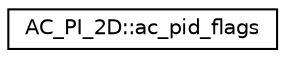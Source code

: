 digraph "Graphical Class Hierarchy"
{
 // INTERACTIVE_SVG=YES
  edge [fontname="Helvetica",fontsize="10",labelfontname="Helvetica",labelfontsize="10"];
  node [fontname="Helvetica",fontsize="10",shape=record];
  rankdir="LR";
  Node1 [label="AC_PI_2D::ac_pid_flags",height=0.2,width=0.4,color="black", fillcolor="white", style="filled",URL="$structAC__PI__2D_1_1ac__pid__flags.html"];
}
